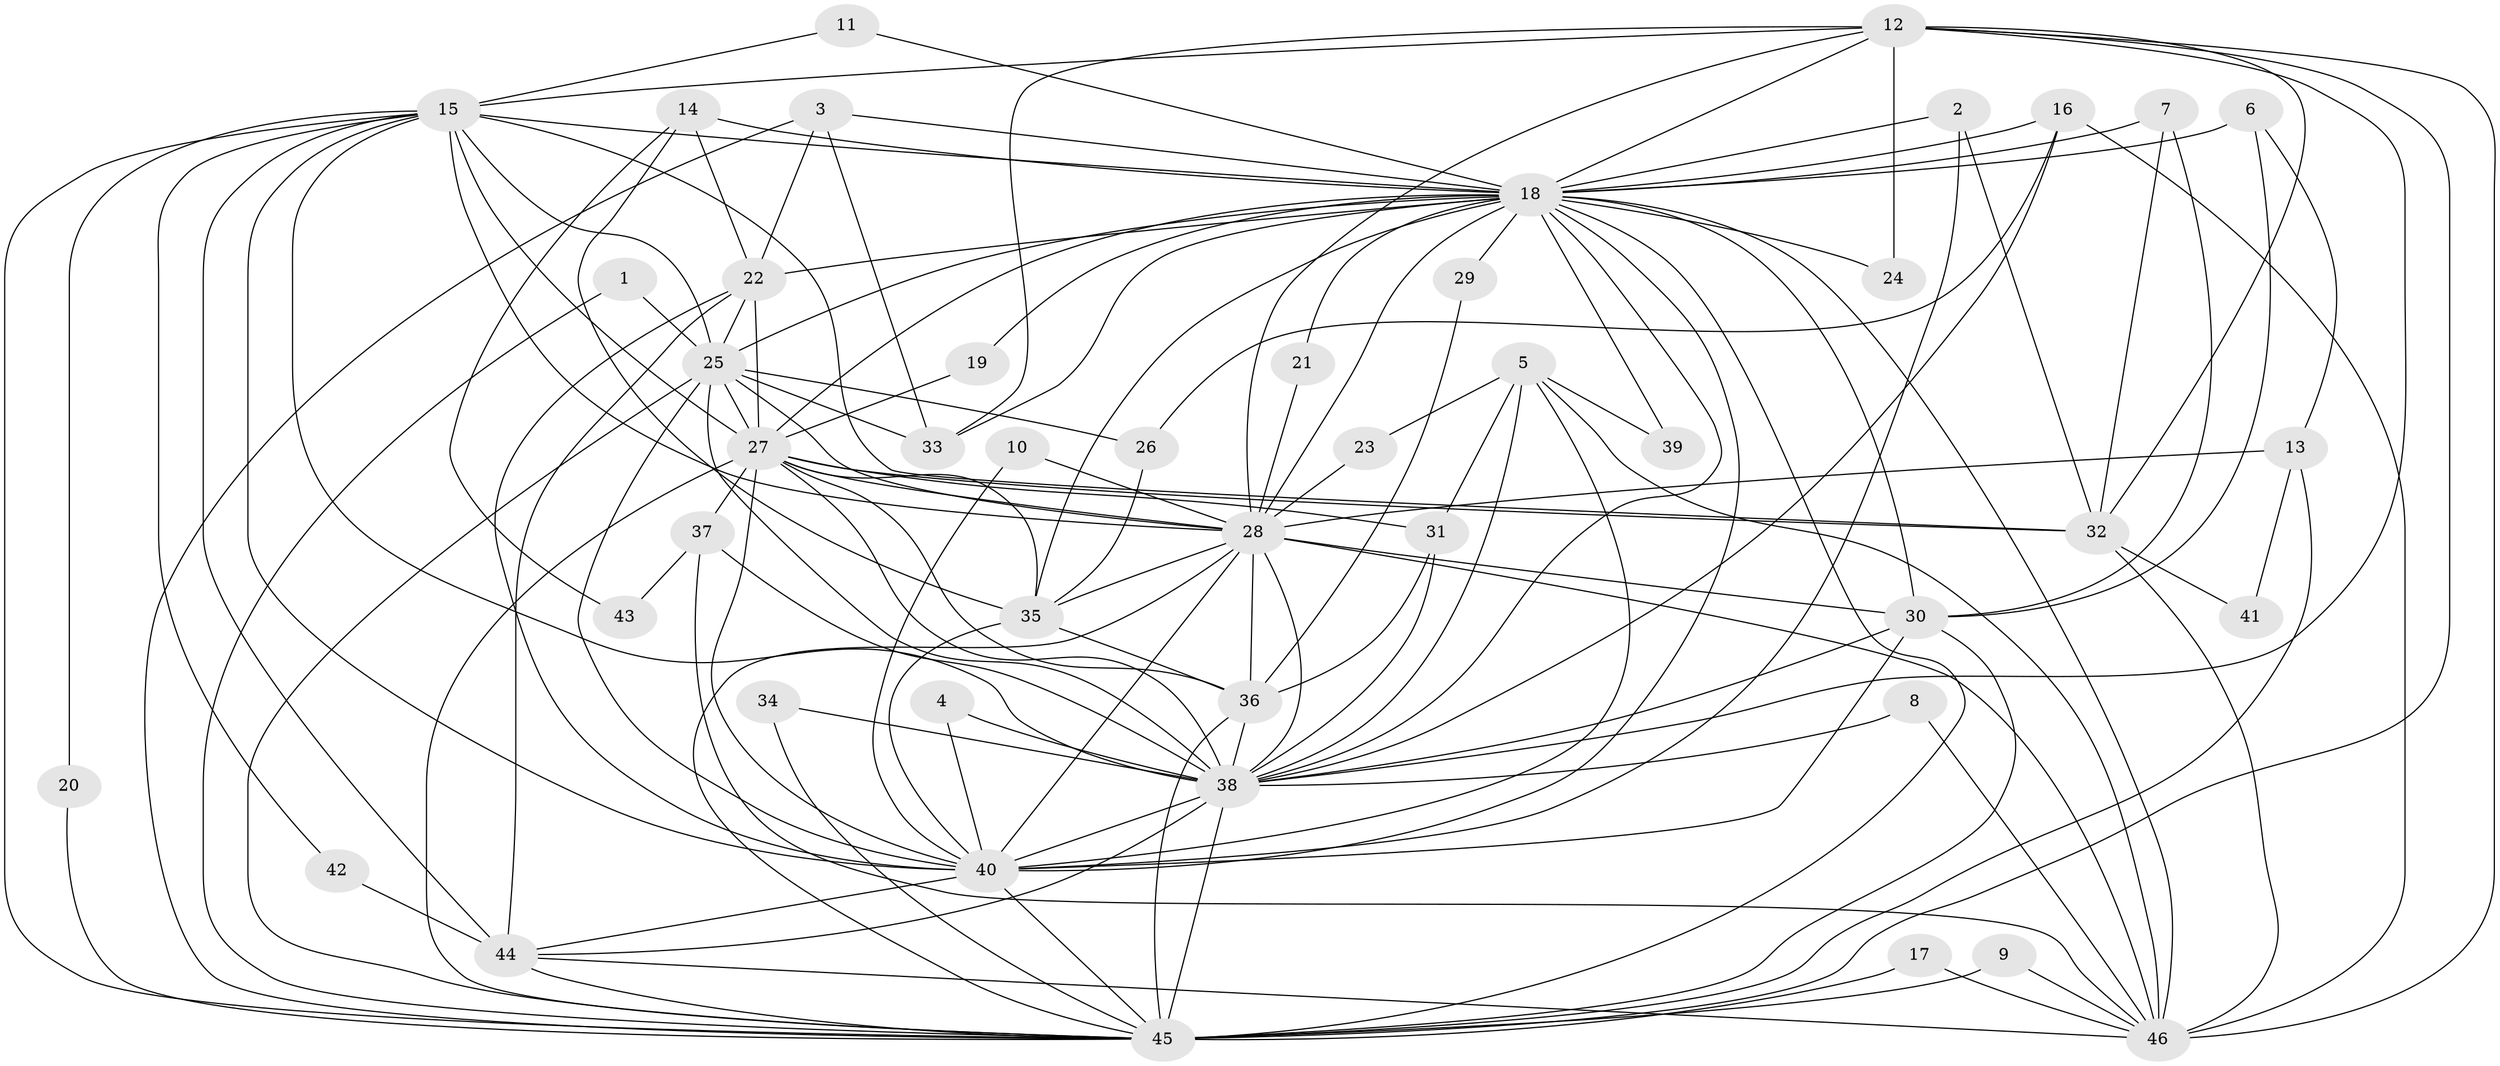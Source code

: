 // original degree distribution, {15: 0.02197802197802198, 21: 0.01098901098901099, 18: 0.03296703296703297, 16: 0.01098901098901099, 17: 0.01098901098901099, 12: 0.01098901098901099, 27: 0.01098901098901099, 2: 0.5164835164835165, 9: 0.01098901098901099, 3: 0.21978021978021978, 8: 0.01098901098901099, 6: 0.03296703296703297, 7: 0.03296703296703297, 5: 0.03296703296703297, 4: 0.03296703296703297}
// Generated by graph-tools (version 1.1) at 2025/49/03/09/25 03:49:30]
// undirected, 46 vertices, 137 edges
graph export_dot {
graph [start="1"]
  node [color=gray90,style=filled];
  1;
  2;
  3;
  4;
  5;
  6;
  7;
  8;
  9;
  10;
  11;
  12;
  13;
  14;
  15;
  16;
  17;
  18;
  19;
  20;
  21;
  22;
  23;
  24;
  25;
  26;
  27;
  28;
  29;
  30;
  31;
  32;
  33;
  34;
  35;
  36;
  37;
  38;
  39;
  40;
  41;
  42;
  43;
  44;
  45;
  46;
  1 -- 25 [weight=1.0];
  1 -- 45 [weight=1.0];
  2 -- 18 [weight=1.0];
  2 -- 32 [weight=1.0];
  2 -- 40 [weight=1.0];
  3 -- 18 [weight=1.0];
  3 -- 22 [weight=1.0];
  3 -- 33 [weight=1.0];
  3 -- 45 [weight=1.0];
  4 -- 38 [weight=1.0];
  4 -- 40 [weight=1.0];
  5 -- 23 [weight=1.0];
  5 -- 31 [weight=1.0];
  5 -- 38 [weight=1.0];
  5 -- 39 [weight=1.0];
  5 -- 40 [weight=1.0];
  5 -- 46 [weight=1.0];
  6 -- 13 [weight=1.0];
  6 -- 18 [weight=1.0];
  6 -- 30 [weight=1.0];
  7 -- 18 [weight=1.0];
  7 -- 30 [weight=1.0];
  7 -- 32 [weight=1.0];
  8 -- 38 [weight=1.0];
  8 -- 46 [weight=1.0];
  9 -- 45 [weight=1.0];
  9 -- 46 [weight=1.0];
  10 -- 28 [weight=1.0];
  10 -- 40 [weight=1.0];
  11 -- 15 [weight=1.0];
  11 -- 18 [weight=1.0];
  12 -- 15 [weight=1.0];
  12 -- 18 [weight=1.0];
  12 -- 24 [weight=1.0];
  12 -- 28 [weight=1.0];
  12 -- 32 [weight=1.0];
  12 -- 33 [weight=1.0];
  12 -- 38 [weight=1.0];
  12 -- 45 [weight=1.0];
  12 -- 46 [weight=1.0];
  13 -- 28 [weight=1.0];
  13 -- 41 [weight=1.0];
  13 -- 45 [weight=1.0];
  14 -- 18 [weight=1.0];
  14 -- 22 [weight=1.0];
  14 -- 35 [weight=1.0];
  14 -- 43 [weight=1.0];
  15 -- 18 [weight=3.0];
  15 -- 20 [weight=1.0];
  15 -- 25 [weight=1.0];
  15 -- 27 [weight=1.0];
  15 -- 28 [weight=1.0];
  15 -- 32 [weight=1.0];
  15 -- 38 [weight=2.0];
  15 -- 40 [weight=1.0];
  15 -- 42 [weight=1.0];
  15 -- 44 [weight=1.0];
  15 -- 45 [weight=1.0];
  16 -- 18 [weight=1.0];
  16 -- 26 [weight=1.0];
  16 -- 38 [weight=1.0];
  16 -- 46 [weight=1.0];
  17 -- 45 [weight=1.0];
  17 -- 46 [weight=1.0];
  18 -- 19 [weight=1.0];
  18 -- 21 [weight=1.0];
  18 -- 22 [weight=1.0];
  18 -- 24 [weight=1.0];
  18 -- 25 [weight=2.0];
  18 -- 27 [weight=3.0];
  18 -- 28 [weight=2.0];
  18 -- 29 [weight=1.0];
  18 -- 30 [weight=1.0];
  18 -- 33 [weight=1.0];
  18 -- 35 [weight=1.0];
  18 -- 38 [weight=4.0];
  18 -- 39 [weight=2.0];
  18 -- 40 [weight=2.0];
  18 -- 45 [weight=3.0];
  18 -- 46 [weight=1.0];
  19 -- 27 [weight=1.0];
  20 -- 45 [weight=1.0];
  21 -- 28 [weight=1.0];
  22 -- 25 [weight=1.0];
  22 -- 27 [weight=1.0];
  22 -- 40 [weight=1.0];
  22 -- 44 [weight=1.0];
  23 -- 28 [weight=1.0];
  25 -- 26 [weight=1.0];
  25 -- 27 [weight=1.0];
  25 -- 28 [weight=1.0];
  25 -- 33 [weight=1.0];
  25 -- 38 [weight=2.0];
  25 -- 40 [weight=1.0];
  25 -- 45 [weight=1.0];
  26 -- 35 [weight=1.0];
  27 -- 28 [weight=1.0];
  27 -- 31 [weight=1.0];
  27 -- 32 [weight=1.0];
  27 -- 35 [weight=1.0];
  27 -- 36 [weight=1.0];
  27 -- 37 [weight=1.0];
  27 -- 38 [weight=2.0];
  27 -- 40 [weight=2.0];
  27 -- 45 [weight=1.0];
  28 -- 30 [weight=1.0];
  28 -- 35 [weight=1.0];
  28 -- 36 [weight=1.0];
  28 -- 38 [weight=2.0];
  28 -- 40 [weight=1.0];
  28 -- 45 [weight=1.0];
  28 -- 46 [weight=1.0];
  29 -- 36 [weight=1.0];
  30 -- 38 [weight=1.0];
  30 -- 40 [weight=1.0];
  30 -- 45 [weight=1.0];
  31 -- 36 [weight=1.0];
  31 -- 38 [weight=1.0];
  32 -- 41 [weight=1.0];
  32 -- 46 [weight=1.0];
  34 -- 38 [weight=1.0];
  34 -- 45 [weight=1.0];
  35 -- 36 [weight=1.0];
  35 -- 40 [weight=1.0];
  36 -- 38 [weight=1.0];
  36 -- 45 [weight=1.0];
  37 -- 38 [weight=1.0];
  37 -- 43 [weight=1.0];
  37 -- 46 [weight=1.0];
  38 -- 40 [weight=2.0];
  38 -- 44 [weight=1.0];
  38 -- 45 [weight=2.0];
  40 -- 44 [weight=1.0];
  40 -- 45 [weight=1.0];
  42 -- 44 [weight=1.0];
  44 -- 45 [weight=1.0];
  44 -- 46 [weight=1.0];
}
